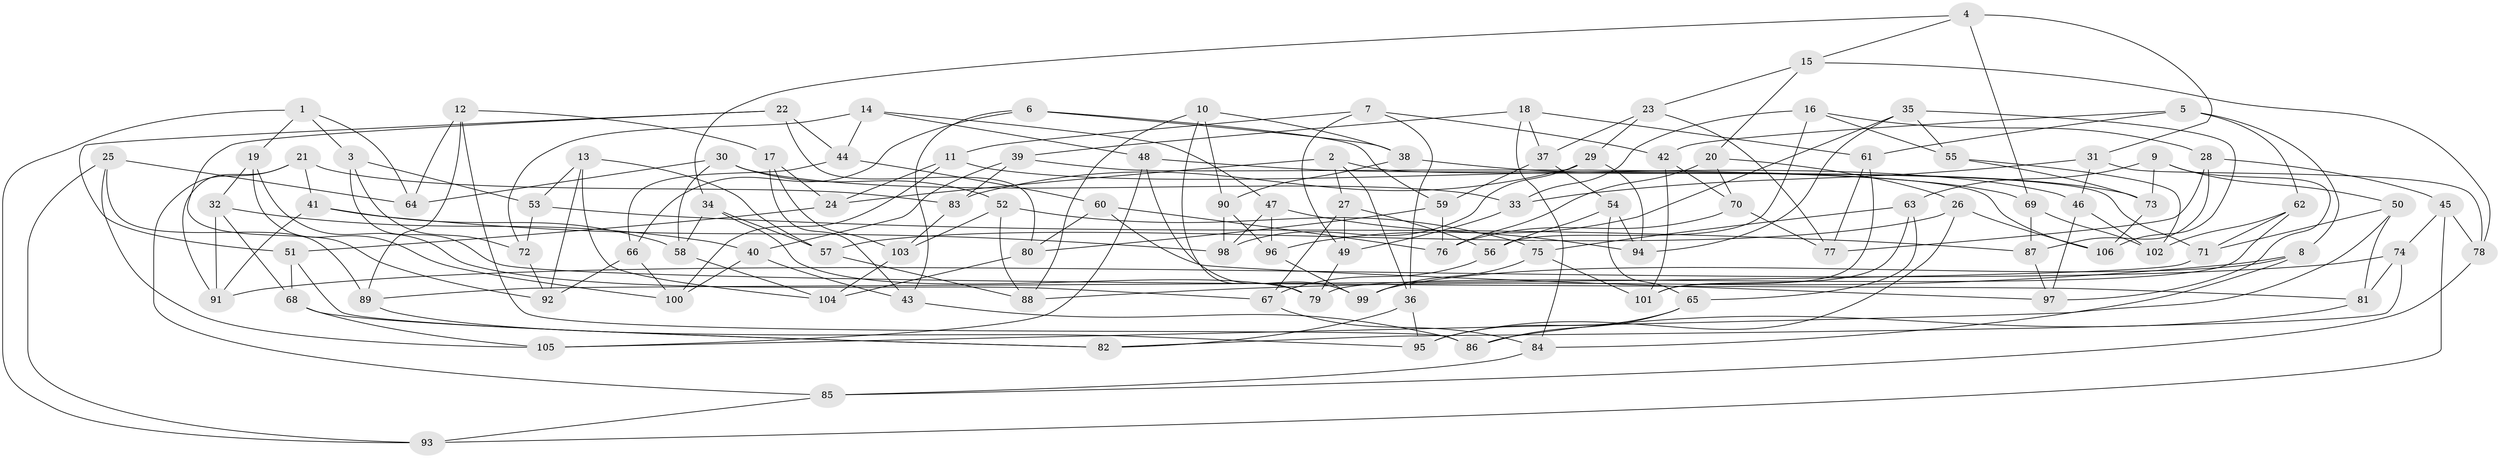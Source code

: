 // coarse degree distribution, {10: 0.013513513513513514, 4: 0.6756756756756757, 7: 0.02702702702702703, 8: 0.04054054054054054, 6: 0.16216216216216217, 11: 0.013513513513513514, 5: 0.04054054054054054, 3: 0.02702702702702703}
// Generated by graph-tools (version 1.1) at 2025/20/03/04/25 18:20:29]
// undirected, 106 vertices, 212 edges
graph export_dot {
graph [start="1"]
  node [color=gray90,style=filled];
  1;
  2;
  3;
  4;
  5;
  6;
  7;
  8;
  9;
  10;
  11;
  12;
  13;
  14;
  15;
  16;
  17;
  18;
  19;
  20;
  21;
  22;
  23;
  24;
  25;
  26;
  27;
  28;
  29;
  30;
  31;
  32;
  33;
  34;
  35;
  36;
  37;
  38;
  39;
  40;
  41;
  42;
  43;
  44;
  45;
  46;
  47;
  48;
  49;
  50;
  51;
  52;
  53;
  54;
  55;
  56;
  57;
  58;
  59;
  60;
  61;
  62;
  63;
  64;
  65;
  66;
  67;
  68;
  69;
  70;
  71;
  72;
  73;
  74;
  75;
  76;
  77;
  78;
  79;
  80;
  81;
  82;
  83;
  84;
  85;
  86;
  87;
  88;
  89;
  90;
  91;
  92;
  93;
  94;
  95;
  96;
  97;
  98;
  99;
  100;
  101;
  102;
  103;
  104;
  105;
  106;
  1 -- 64;
  1 -- 3;
  1 -- 93;
  1 -- 19;
  2 -- 36;
  2 -- 27;
  2 -- 71;
  2 -- 24;
  3 -- 53;
  3 -- 81;
  3 -- 72;
  4 -- 69;
  4 -- 15;
  4 -- 31;
  4 -- 34;
  5 -- 62;
  5 -- 42;
  5 -- 8;
  5 -- 61;
  6 -- 43;
  6 -- 38;
  6 -- 59;
  6 -- 66;
  7 -- 11;
  7 -- 49;
  7 -- 36;
  7 -- 42;
  8 -- 88;
  8 -- 99;
  8 -- 84;
  9 -- 73;
  9 -- 97;
  9 -- 63;
  9 -- 50;
  10 -- 38;
  10 -- 79;
  10 -- 88;
  10 -- 90;
  11 -- 24;
  11 -- 46;
  11 -- 100;
  12 -- 17;
  12 -- 64;
  12 -- 89;
  12 -- 86;
  13 -- 104;
  13 -- 92;
  13 -- 57;
  13 -- 53;
  14 -- 48;
  14 -- 72;
  14 -- 47;
  14 -- 44;
  15 -- 20;
  15 -- 78;
  15 -- 23;
  16 -- 33;
  16 -- 28;
  16 -- 55;
  16 -- 56;
  17 -- 103;
  17 -- 24;
  17 -- 43;
  18 -- 61;
  18 -- 39;
  18 -- 37;
  18 -- 84;
  19 -- 100;
  19 -- 67;
  19 -- 32;
  20 -- 76;
  20 -- 26;
  20 -- 70;
  21 -- 85;
  21 -- 41;
  21 -- 83;
  21 -- 91;
  22 -- 80;
  22 -- 51;
  22 -- 92;
  22 -- 44;
  23 -- 37;
  23 -- 77;
  23 -- 29;
  24 -- 51;
  25 -- 89;
  25 -- 64;
  25 -- 93;
  25 -- 105;
  26 -- 95;
  26 -- 106;
  26 -- 57;
  27 -- 49;
  27 -- 56;
  27 -- 67;
  28 -- 87;
  28 -- 45;
  28 -- 77;
  29 -- 94;
  29 -- 83;
  29 -- 98;
  30 -- 33;
  30 -- 64;
  30 -- 52;
  30 -- 58;
  31 -- 46;
  31 -- 33;
  31 -- 78;
  32 -- 40;
  32 -- 91;
  32 -- 68;
  33 -- 49;
  34 -- 79;
  34 -- 57;
  34 -- 58;
  35 -- 94;
  35 -- 106;
  35 -- 55;
  35 -- 96;
  36 -- 82;
  36 -- 95;
  37 -- 59;
  37 -- 54;
  38 -- 90;
  38 -- 73;
  39 -- 40;
  39 -- 83;
  39 -- 106;
  40 -- 43;
  40 -- 100;
  41 -- 91;
  41 -- 58;
  41 -- 98;
  42 -- 70;
  42 -- 101;
  43 -- 86;
  44 -- 66;
  44 -- 60;
  45 -- 74;
  45 -- 93;
  45 -- 78;
  46 -- 97;
  46 -- 102;
  47 -- 94;
  47 -- 96;
  47 -- 98;
  48 -- 69;
  48 -- 99;
  48 -- 105;
  49 -- 79;
  50 -- 81;
  50 -- 105;
  50 -- 71;
  51 -- 82;
  51 -- 68;
  52 -- 103;
  52 -- 88;
  52 -- 75;
  53 -- 87;
  53 -- 72;
  54 -- 94;
  54 -- 56;
  54 -- 65;
  55 -- 73;
  55 -- 102;
  56 -- 67;
  57 -- 88;
  58 -- 104;
  59 -- 80;
  59 -- 76;
  60 -- 76;
  60 -- 80;
  60 -- 97;
  61 -- 77;
  61 -- 101;
  62 -- 102;
  62 -- 71;
  62 -- 79;
  63 -- 75;
  63 -- 65;
  63 -- 101;
  65 -- 86;
  65 -- 95;
  66 -- 92;
  66 -- 100;
  67 -- 84;
  68 -- 105;
  68 -- 82;
  69 -- 87;
  69 -- 102;
  70 -- 76;
  70 -- 77;
  71 -- 89;
  72 -- 92;
  73 -- 106;
  74 -- 82;
  74 -- 91;
  74 -- 81;
  75 -- 99;
  75 -- 101;
  78 -- 85;
  80 -- 104;
  81 -- 86;
  83 -- 103;
  84 -- 85;
  85 -- 93;
  87 -- 97;
  89 -- 95;
  90 -- 96;
  90 -- 98;
  96 -- 99;
  103 -- 104;
}
